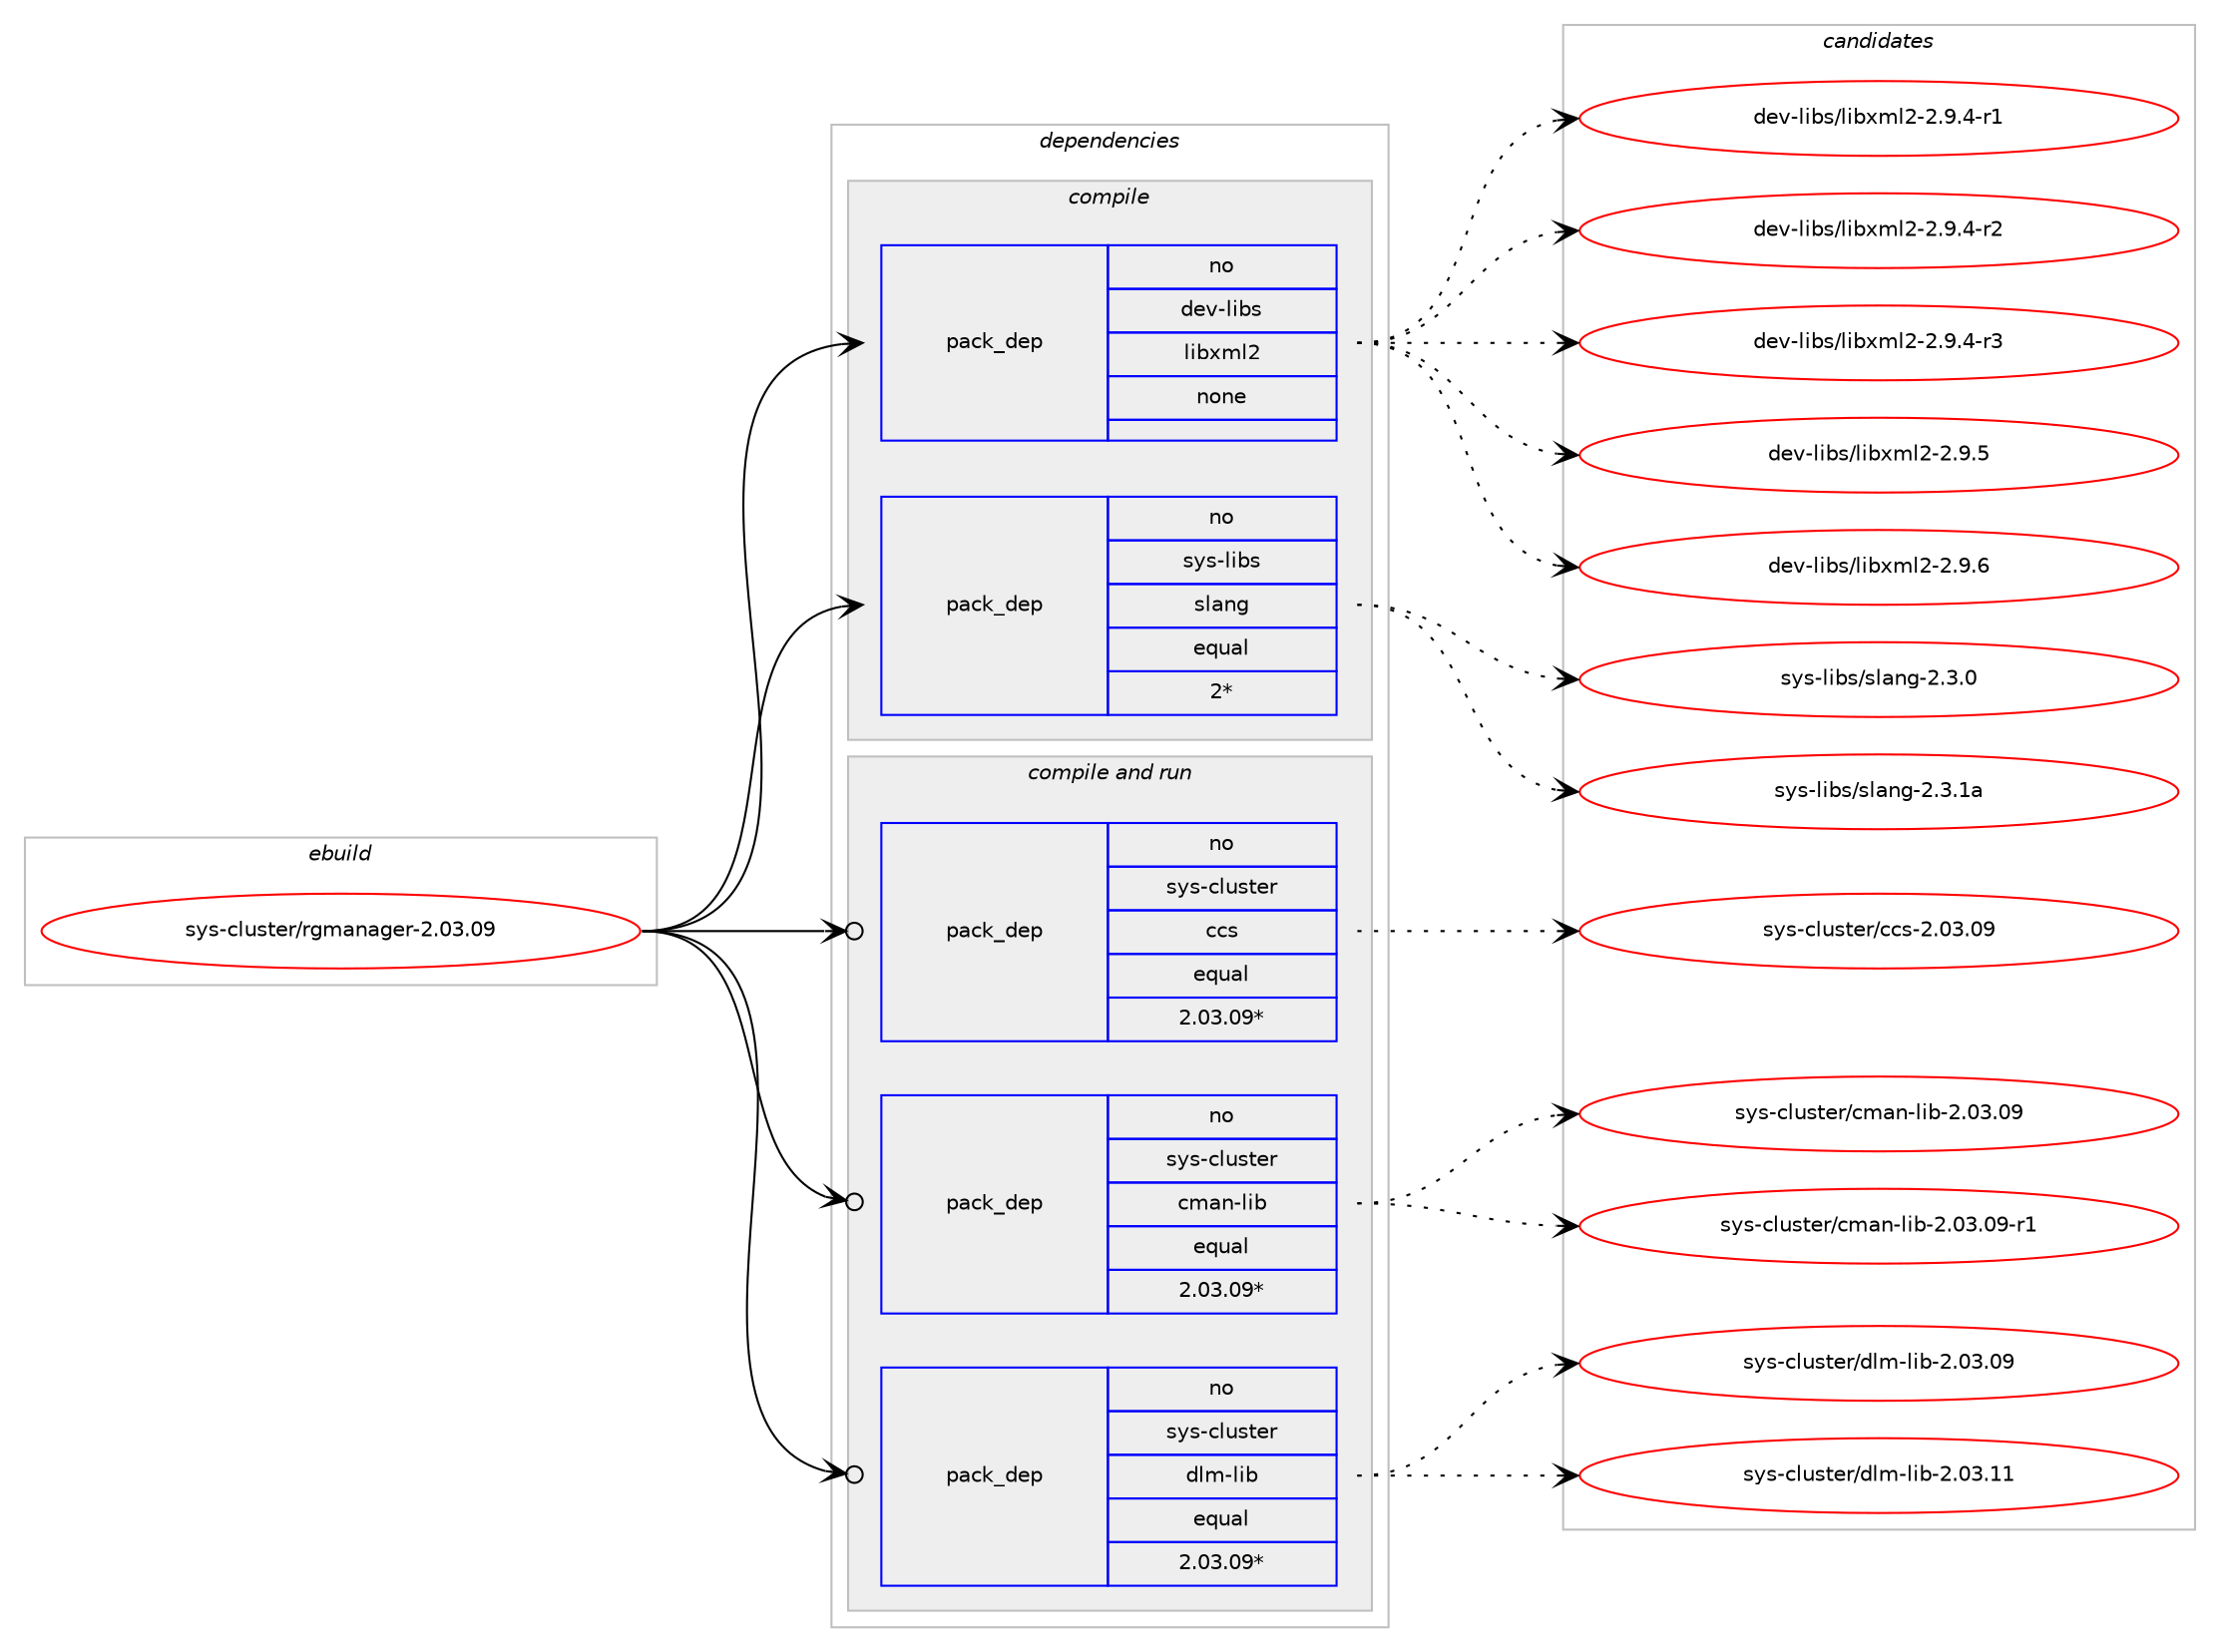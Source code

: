 digraph prolog {

# *************
# Graph options
# *************

newrank=true;
concentrate=true;
compound=true;
graph [rankdir=LR,fontname=Helvetica,fontsize=10,ranksep=1.5];#, ranksep=2.5, nodesep=0.2];
edge  [arrowhead=vee];
node  [fontname=Helvetica,fontsize=10];

# **********
# The ebuild
# **********

subgraph cluster_leftcol {
color=gray;
rank=same;
label=<<i>ebuild</i>>;
id [label="sys-cluster/rgmanager-2.03.09", color=red, width=4, href="../sys-cluster/rgmanager-2.03.09.svg"];
}

# ****************
# The dependencies
# ****************

subgraph cluster_midcol {
color=gray;
label=<<i>dependencies</i>>;
subgraph cluster_compile {
fillcolor="#eeeeee";
style=filled;
label=<<i>compile</i>>;
subgraph pack358372 {
dependency482496 [label=<<TABLE BORDER="0" CELLBORDER="1" CELLSPACING="0" CELLPADDING="4" WIDTH="220"><TR><TD ROWSPAN="6" CELLPADDING="30">pack_dep</TD></TR><TR><TD WIDTH="110">no</TD></TR><TR><TD>dev-libs</TD></TR><TR><TD>libxml2</TD></TR><TR><TD>none</TD></TR><TR><TD></TD></TR></TABLE>>, shape=none, color=blue];
}
id:e -> dependency482496:w [weight=20,style="solid",arrowhead="vee"];
subgraph pack358373 {
dependency482497 [label=<<TABLE BORDER="0" CELLBORDER="1" CELLSPACING="0" CELLPADDING="4" WIDTH="220"><TR><TD ROWSPAN="6" CELLPADDING="30">pack_dep</TD></TR><TR><TD WIDTH="110">no</TD></TR><TR><TD>sys-libs</TD></TR><TR><TD>slang</TD></TR><TR><TD>equal</TD></TR><TR><TD>2*</TD></TR></TABLE>>, shape=none, color=blue];
}
id:e -> dependency482497:w [weight=20,style="solid",arrowhead="vee"];
}
subgraph cluster_compileandrun {
fillcolor="#eeeeee";
style=filled;
label=<<i>compile and run</i>>;
subgraph pack358374 {
dependency482498 [label=<<TABLE BORDER="0" CELLBORDER="1" CELLSPACING="0" CELLPADDING="4" WIDTH="220"><TR><TD ROWSPAN="6" CELLPADDING="30">pack_dep</TD></TR><TR><TD WIDTH="110">no</TD></TR><TR><TD>sys-cluster</TD></TR><TR><TD>ccs</TD></TR><TR><TD>equal</TD></TR><TR><TD>2.03.09*</TD></TR></TABLE>>, shape=none, color=blue];
}
id:e -> dependency482498:w [weight=20,style="solid",arrowhead="odotvee"];
subgraph pack358375 {
dependency482499 [label=<<TABLE BORDER="0" CELLBORDER="1" CELLSPACING="0" CELLPADDING="4" WIDTH="220"><TR><TD ROWSPAN="6" CELLPADDING="30">pack_dep</TD></TR><TR><TD WIDTH="110">no</TD></TR><TR><TD>sys-cluster</TD></TR><TR><TD>cman-lib</TD></TR><TR><TD>equal</TD></TR><TR><TD>2.03.09*</TD></TR></TABLE>>, shape=none, color=blue];
}
id:e -> dependency482499:w [weight=20,style="solid",arrowhead="odotvee"];
subgraph pack358376 {
dependency482500 [label=<<TABLE BORDER="0" CELLBORDER="1" CELLSPACING="0" CELLPADDING="4" WIDTH="220"><TR><TD ROWSPAN="6" CELLPADDING="30">pack_dep</TD></TR><TR><TD WIDTH="110">no</TD></TR><TR><TD>sys-cluster</TD></TR><TR><TD>dlm-lib</TD></TR><TR><TD>equal</TD></TR><TR><TD>2.03.09*</TD></TR></TABLE>>, shape=none, color=blue];
}
id:e -> dependency482500:w [weight=20,style="solid",arrowhead="odotvee"];
}
subgraph cluster_run {
fillcolor="#eeeeee";
style=filled;
label=<<i>run</i>>;
}
}

# **************
# The candidates
# **************

subgraph cluster_choices {
rank=same;
color=gray;
label=<<i>candidates</i>>;

subgraph choice358372 {
color=black;
nodesep=1;
choice10010111845108105981154710810598120109108504550465746524511449 [label="dev-libs/libxml2-2.9.4-r1", color=red, width=4,href="../dev-libs/libxml2-2.9.4-r1.svg"];
choice10010111845108105981154710810598120109108504550465746524511450 [label="dev-libs/libxml2-2.9.4-r2", color=red, width=4,href="../dev-libs/libxml2-2.9.4-r2.svg"];
choice10010111845108105981154710810598120109108504550465746524511451 [label="dev-libs/libxml2-2.9.4-r3", color=red, width=4,href="../dev-libs/libxml2-2.9.4-r3.svg"];
choice1001011184510810598115471081059812010910850455046574653 [label="dev-libs/libxml2-2.9.5", color=red, width=4,href="../dev-libs/libxml2-2.9.5.svg"];
choice1001011184510810598115471081059812010910850455046574654 [label="dev-libs/libxml2-2.9.6", color=red, width=4,href="../dev-libs/libxml2-2.9.6.svg"];
dependency482496:e -> choice10010111845108105981154710810598120109108504550465746524511449:w [style=dotted,weight="100"];
dependency482496:e -> choice10010111845108105981154710810598120109108504550465746524511450:w [style=dotted,weight="100"];
dependency482496:e -> choice10010111845108105981154710810598120109108504550465746524511451:w [style=dotted,weight="100"];
dependency482496:e -> choice1001011184510810598115471081059812010910850455046574653:w [style=dotted,weight="100"];
dependency482496:e -> choice1001011184510810598115471081059812010910850455046574654:w [style=dotted,weight="100"];
}
subgraph choice358373 {
color=black;
nodesep=1;
choice11512111545108105981154711510897110103455046514648 [label="sys-libs/slang-2.3.0", color=red, width=4,href="../sys-libs/slang-2.3.0.svg"];
choice1151211154510810598115471151089711010345504651464997 [label="sys-libs/slang-2.3.1a", color=red, width=4,href="../sys-libs/slang-2.3.1a.svg"];
dependency482497:e -> choice11512111545108105981154711510897110103455046514648:w [style=dotted,weight="100"];
dependency482497:e -> choice1151211154510810598115471151089711010345504651464997:w [style=dotted,weight="100"];
}
subgraph choice358374 {
color=black;
nodesep=1;
choice11512111545991081171151161011144799991154550464851464857 [label="sys-cluster/ccs-2.03.09", color=red, width=4,href="../sys-cluster/ccs-2.03.09.svg"];
dependency482498:e -> choice11512111545991081171151161011144799991154550464851464857:w [style=dotted,weight="100"];
}
subgraph choice358375 {
color=black;
nodesep=1;
choice115121115459910811711511610111447991099711045108105984550464851464857 [label="sys-cluster/cman-lib-2.03.09", color=red, width=4,href="../sys-cluster/cman-lib-2.03.09.svg"];
choice1151211154599108117115116101114479910997110451081059845504648514648574511449 [label="sys-cluster/cman-lib-2.03.09-r1", color=red, width=4,href="../sys-cluster/cman-lib-2.03.09-r1.svg"];
dependency482499:e -> choice115121115459910811711511610111447991099711045108105984550464851464857:w [style=dotted,weight="100"];
dependency482499:e -> choice1151211154599108117115116101114479910997110451081059845504648514648574511449:w [style=dotted,weight="100"];
}
subgraph choice358376 {
color=black;
nodesep=1;
choice11512111545991081171151161011144710010810945108105984550464851464857 [label="sys-cluster/dlm-lib-2.03.09", color=red, width=4,href="../sys-cluster/dlm-lib-2.03.09.svg"];
choice11512111545991081171151161011144710010810945108105984550464851464949 [label="sys-cluster/dlm-lib-2.03.11", color=red, width=4,href="../sys-cluster/dlm-lib-2.03.11.svg"];
dependency482500:e -> choice11512111545991081171151161011144710010810945108105984550464851464857:w [style=dotted,weight="100"];
dependency482500:e -> choice11512111545991081171151161011144710010810945108105984550464851464949:w [style=dotted,weight="100"];
}
}

}
